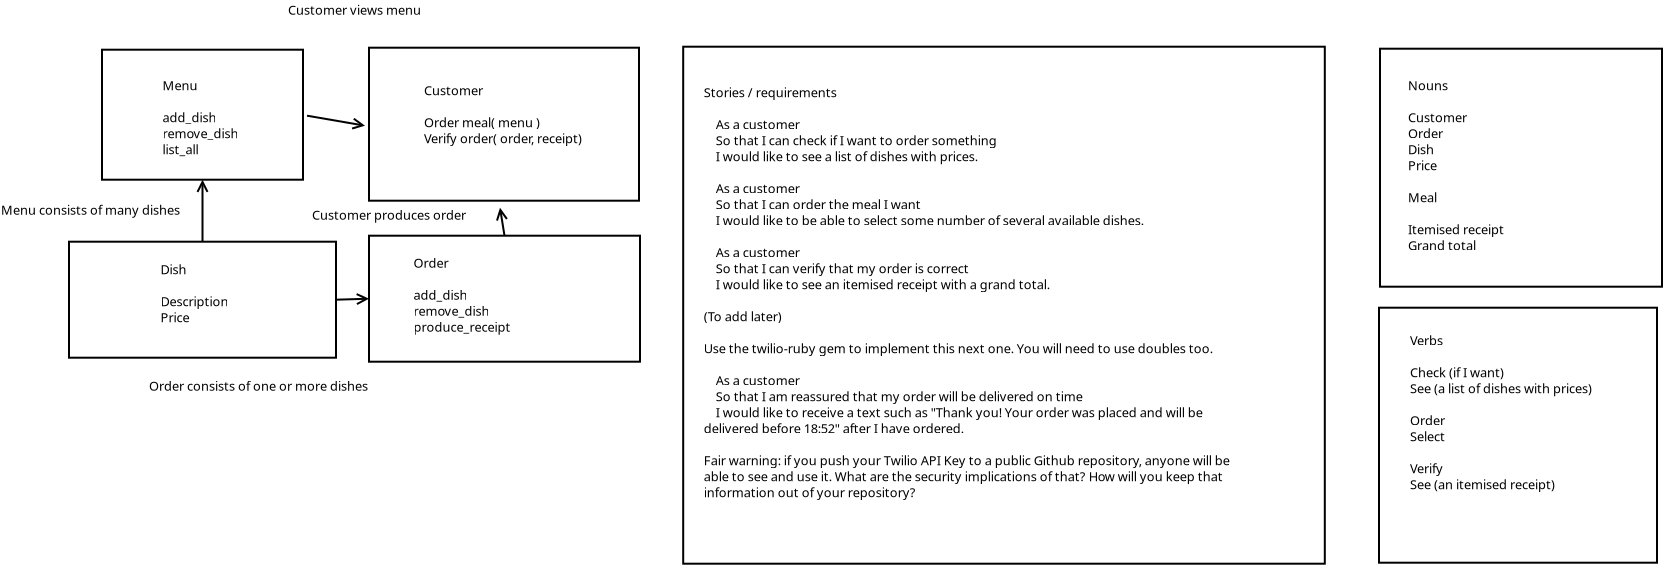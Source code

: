 <?xml version="1.0" encoding="UTF-8"?>
<dia:diagram xmlns:dia="http://www.lysator.liu.se/~alla/dia/">
  <dia:layer name="Background" visible="true" connectable="true" active="true">
    <dia:object type="Standard - Box" version="0" id="O0">
      <dia:attribute name="obj_pos">
        <dia:point val="55.1,5.05"/>
      </dia:attribute>
      <dia:attribute name="obj_bb">
        <dia:rectangle val="55.05,5;87.23,30.95"/>
      </dia:attribute>
      <dia:attribute name="elem_corner">
        <dia:point val="55.1,5.05"/>
      </dia:attribute>
      <dia:attribute name="elem_width">
        <dia:real val="32.08"/>
      </dia:attribute>
      <dia:attribute name="elem_height">
        <dia:real val="25.85"/>
      </dia:attribute>
      <dia:attribute name="show_background">
        <dia:boolean val="true"/>
      </dia:attribute>
    </dia:object>
    <dia:object type="Standard - Text" version="1" id="O1">
      <dia:attribute name="obj_pos">
        <dia:point val="56.125,6.775"/>
      </dia:attribute>
      <dia:attribute name="obj_bb">
        <dia:rectangle val="56.125,6.181;84.79,29.326"/>
      </dia:attribute>
      <dia:attribute name="text">
        <dia:composite type="text">
          <dia:attribute name="string">
            <dia:string>#
Stories / requirements

    As a customer
    So that I can check if I want to order something
    I would like to see a list of dishes with prices.

    As a customer
    So that I can order the meal I want
    I would like to be able to select some number of several available dishes.

    As a customer
    So that I can verify that my order is correct
    I would like to see an itemised receipt with a grand total.

(To add later)

Use the twilio-ruby gem to implement this next one. You will need to use doubles too.

    As a customer
    So that I am reassured that my order will be delivered on time
    I would like to receive a text such as "Thank you! Your order was placed and will be 
delivered before 18:52" after I have ordered.

Fair warning: if you push your Twilio API Key to a public Github repository, anyone will be 
able to see and use it. What are the security implications of that? How will you keep that 
information out of your repository?

#</dia:string>
          </dia:attribute>
          <dia:attribute name="font">
            <dia:font family="sans" style="0" name="Helvetica"/>
          </dia:attribute>
          <dia:attribute name="height">
            <dia:real val="0.8"/>
          </dia:attribute>
          <dia:attribute name="pos">
            <dia:point val="56.125,6.775"/>
          </dia:attribute>
          <dia:attribute name="color">
            <dia:color val="#000000ff"/>
          </dia:attribute>
          <dia:attribute name="alignment">
            <dia:enum val="0"/>
          </dia:attribute>
        </dia:composite>
      </dia:attribute>
      <dia:attribute name="valign">
        <dia:enum val="3"/>
      </dia:attribute>
    </dia:object>
    <dia:object type="Standard - Box" version="0" id="O2">
      <dia:attribute name="obj_pos">
        <dia:point val="89.94,5.15"/>
      </dia:attribute>
      <dia:attribute name="obj_bb">
        <dia:rectangle val="89.89,5.1;104.09,17.1"/>
      </dia:attribute>
      <dia:attribute name="elem_corner">
        <dia:point val="89.94,5.15"/>
      </dia:attribute>
      <dia:attribute name="elem_width">
        <dia:real val="14.1"/>
      </dia:attribute>
      <dia:attribute name="elem_height">
        <dia:real val="11.9"/>
      </dia:attribute>
      <dia:attribute name="show_background">
        <dia:boolean val="true"/>
      </dia:attribute>
    </dia:object>
    <dia:object type="Standard - Text" version="1" id="O3">
      <dia:attribute name="obj_pos">
        <dia:point val="91.34,7.225"/>
      </dia:attribute>
      <dia:attribute name="obj_bb">
        <dia:rectangle val="91.34,6.631;96.54,15.376"/>
      </dia:attribute>
      <dia:attribute name="text">
        <dia:composite type="text">
          <dia:attribute name="string">
            <dia:string>#Nouns

Customer
Order
Dish
Price

Meal

Itemised receipt
Grand total#</dia:string>
          </dia:attribute>
          <dia:attribute name="font">
            <dia:font family="sans" style="0" name="Helvetica"/>
          </dia:attribute>
          <dia:attribute name="height">
            <dia:real val="0.8"/>
          </dia:attribute>
          <dia:attribute name="pos">
            <dia:point val="91.34,7.225"/>
          </dia:attribute>
          <dia:attribute name="color">
            <dia:color val="#000000ff"/>
          </dia:attribute>
          <dia:attribute name="alignment">
            <dia:enum val="0"/>
          </dia:attribute>
        </dia:composite>
      </dia:attribute>
      <dia:attribute name="valign">
        <dia:enum val="3"/>
      </dia:attribute>
    </dia:object>
    <dia:object type="Standard - Box" version="0" id="O4">
      <dia:attribute name="obj_pos">
        <dia:point val="89.89,18.1"/>
      </dia:attribute>
      <dia:attribute name="obj_bb">
        <dia:rectangle val="89.84,18.05;103.84,30.9"/>
      </dia:attribute>
      <dia:attribute name="elem_corner">
        <dia:point val="89.89,18.1"/>
      </dia:attribute>
      <dia:attribute name="elem_width">
        <dia:real val="13.9"/>
      </dia:attribute>
      <dia:attribute name="elem_height">
        <dia:real val="12.75"/>
      </dia:attribute>
      <dia:attribute name="show_background">
        <dia:boolean val="true"/>
      </dia:attribute>
    </dia:object>
    <dia:object type="Standard - Text" version="1" id="O5">
      <dia:attribute name="obj_pos">
        <dia:point val="91.44,19.975"/>
      </dia:attribute>
      <dia:attribute name="obj_bb">
        <dia:rectangle val="91.44,19.381;101.633,27.326"/>
      </dia:attribute>
      <dia:attribute name="text">
        <dia:composite type="text">
          <dia:attribute name="string">
            <dia:string>#Verbs

Check (if I want)
See (a list of dishes with prices)

Order
Select

Verify
See (an itemised receipt)#</dia:string>
          </dia:attribute>
          <dia:attribute name="font">
            <dia:font family="sans" style="0" name="Helvetica"/>
          </dia:attribute>
          <dia:attribute name="height">
            <dia:real val="0.8"/>
          </dia:attribute>
          <dia:attribute name="pos">
            <dia:point val="91.44,19.975"/>
          </dia:attribute>
          <dia:attribute name="color">
            <dia:color val="#000000ff"/>
          </dia:attribute>
          <dia:attribute name="alignment">
            <dia:enum val="0"/>
          </dia:attribute>
        </dia:composite>
      </dia:attribute>
      <dia:attribute name="valign">
        <dia:enum val="3"/>
      </dia:attribute>
    </dia:object>
    <dia:object type="Standard - Box" version="0" id="O6">
      <dia:attribute name="obj_pos">
        <dia:point val="39.39,5.1"/>
      </dia:attribute>
      <dia:attribute name="obj_bb">
        <dia:rectangle val="39.34,5.05;52.94,12.8"/>
      </dia:attribute>
      <dia:attribute name="elem_corner">
        <dia:point val="39.39,5.1"/>
      </dia:attribute>
      <dia:attribute name="elem_width">
        <dia:real val="13.5"/>
      </dia:attribute>
      <dia:attribute name="elem_height">
        <dia:real val="7.65"/>
      </dia:attribute>
      <dia:attribute name="show_background">
        <dia:boolean val="true"/>
      </dia:attribute>
    </dia:object>
    <dia:object type="Standard - Text" version="1" id="O7">
      <dia:attribute name="obj_pos">
        <dia:point val="42.14,7.475"/>
      </dia:attribute>
      <dia:attribute name="obj_bb">
        <dia:rectangle val="42.14,6.881;50.915,10.026"/>
      </dia:attribute>
      <dia:attribute name="text">
        <dia:composite type="text">
          <dia:attribute name="string">
            <dia:string>#Customer

Order meal( menu )
Verify order( order, receipt)#</dia:string>
          </dia:attribute>
          <dia:attribute name="font">
            <dia:font family="sans" style="0" name="Helvetica"/>
          </dia:attribute>
          <dia:attribute name="height">
            <dia:real val="0.8"/>
          </dia:attribute>
          <dia:attribute name="pos">
            <dia:point val="42.14,7.475"/>
          </dia:attribute>
          <dia:attribute name="color">
            <dia:color val="#000000ff"/>
          </dia:attribute>
          <dia:attribute name="alignment">
            <dia:enum val="0"/>
          </dia:attribute>
        </dia:composite>
      </dia:attribute>
      <dia:attribute name="valign">
        <dia:enum val="3"/>
      </dia:attribute>
    </dia:object>
    <dia:object type="Standard - Box" version="0" id="O8">
      <dia:attribute name="obj_pos">
        <dia:point val="39.39,14.5"/>
      </dia:attribute>
      <dia:attribute name="obj_bb">
        <dia:rectangle val="39.34,14.45;52.99,20.85"/>
      </dia:attribute>
      <dia:attribute name="elem_corner">
        <dia:point val="39.39,14.5"/>
      </dia:attribute>
      <dia:attribute name="elem_width">
        <dia:real val="13.55"/>
      </dia:attribute>
      <dia:attribute name="elem_height">
        <dia:real val="6.3"/>
      </dia:attribute>
      <dia:attribute name="show_background">
        <dia:boolean val="true"/>
      </dia:attribute>
    </dia:object>
    <dia:object type="Standard - Text" version="1" id="O9">
      <dia:attribute name="obj_pos">
        <dia:point val="41.615,16.1"/>
      </dia:attribute>
      <dia:attribute name="obj_bb">
        <dia:rectangle val="41.615,15.506;46.773,19.451"/>
      </dia:attribute>
      <dia:attribute name="text">
        <dia:composite type="text">
          <dia:attribute name="string">
            <dia:string>#Order

add_dish
remove_dish
produce_receipt#</dia:string>
          </dia:attribute>
          <dia:attribute name="font">
            <dia:font family="sans" style="0" name="Helvetica"/>
          </dia:attribute>
          <dia:attribute name="height">
            <dia:real val="0.8"/>
          </dia:attribute>
          <dia:attribute name="pos">
            <dia:point val="41.615,16.1"/>
          </dia:attribute>
          <dia:attribute name="color">
            <dia:color val="#000000ff"/>
          </dia:attribute>
          <dia:attribute name="alignment">
            <dia:enum val="0"/>
          </dia:attribute>
        </dia:composite>
      </dia:attribute>
      <dia:attribute name="valign">
        <dia:enum val="3"/>
      </dia:attribute>
    </dia:object>
    <dia:object type="Standard - Box" version="0" id="O10">
      <dia:attribute name="obj_pos">
        <dia:point val="24.39,14.8"/>
      </dia:attribute>
      <dia:attribute name="obj_bb">
        <dia:rectangle val="24.34,14.75;37.79,20.65"/>
      </dia:attribute>
      <dia:attribute name="elem_corner">
        <dia:point val="24.39,14.8"/>
      </dia:attribute>
      <dia:attribute name="elem_width">
        <dia:real val="13.35"/>
      </dia:attribute>
      <dia:attribute name="elem_height">
        <dia:real val="5.8"/>
      </dia:attribute>
      <dia:attribute name="show_background">
        <dia:boolean val="true"/>
      </dia:attribute>
    </dia:object>
    <dia:object type="Standard - Text" version="1" id="O11">
      <dia:attribute name="obj_pos">
        <dia:point val="28.965,16.425"/>
      </dia:attribute>
      <dia:attribute name="obj_bb">
        <dia:rectangle val="28.965,15.831;32.61,18.976"/>
      </dia:attribute>
      <dia:attribute name="text">
        <dia:composite type="text">
          <dia:attribute name="string">
            <dia:string>#Dish

Description
Price#</dia:string>
          </dia:attribute>
          <dia:attribute name="font">
            <dia:font family="sans" style="0" name="Helvetica"/>
          </dia:attribute>
          <dia:attribute name="height">
            <dia:real val="0.8"/>
          </dia:attribute>
          <dia:attribute name="pos">
            <dia:point val="28.965,16.425"/>
          </dia:attribute>
          <dia:attribute name="color">
            <dia:color val="#000000ff"/>
          </dia:attribute>
          <dia:attribute name="alignment">
            <dia:enum val="0"/>
          </dia:attribute>
        </dia:composite>
      </dia:attribute>
      <dia:attribute name="valign">
        <dia:enum val="3"/>
      </dia:attribute>
    </dia:object>
    <dia:object type="Standard - Box" version="0" id="O12">
      <dia:attribute name="obj_pos">
        <dia:point val="26.04,5.2"/>
      </dia:attribute>
      <dia:attribute name="obj_bb">
        <dia:rectangle val="25.99,5.15;36.14,11.75"/>
      </dia:attribute>
      <dia:attribute name="elem_corner">
        <dia:point val="26.04,5.2"/>
      </dia:attribute>
      <dia:attribute name="elem_width">
        <dia:real val="10.05"/>
      </dia:attribute>
      <dia:attribute name="elem_height">
        <dia:real val="6.5"/>
      </dia:attribute>
      <dia:attribute name="show_background">
        <dia:boolean val="true"/>
      </dia:attribute>
    </dia:object>
    <dia:object type="Standard - Text" version="1" id="O13">
      <dia:attribute name="obj_pos">
        <dia:point val="29.065,7.225"/>
      </dia:attribute>
      <dia:attribute name="obj_bb">
        <dia:rectangle val="29.065,6.631;33.143,10.576"/>
      </dia:attribute>
      <dia:attribute name="text">
        <dia:composite type="text">
          <dia:attribute name="string">
            <dia:string>#Menu

add_dish
remove_dish
list_all#</dia:string>
          </dia:attribute>
          <dia:attribute name="font">
            <dia:font family="sans" style="0" name="Helvetica"/>
          </dia:attribute>
          <dia:attribute name="height">
            <dia:real val="0.8"/>
          </dia:attribute>
          <dia:attribute name="pos">
            <dia:point val="29.065,7.225"/>
          </dia:attribute>
          <dia:attribute name="color">
            <dia:color val="#000000ff"/>
          </dia:attribute>
          <dia:attribute name="alignment">
            <dia:enum val="0"/>
          </dia:attribute>
        </dia:composite>
      </dia:attribute>
      <dia:attribute name="valign">
        <dia:enum val="3"/>
      </dia:attribute>
    </dia:object>
    <dia:object type="Standard - Line" version="0" id="O14">
      <dia:attribute name="obj_pos">
        <dia:point val="31.065,14.8"/>
      </dia:attribute>
      <dia:attribute name="obj_bb">
        <dia:rectangle val="30.734,11.65;31.396,14.85"/>
      </dia:attribute>
      <dia:attribute name="conn_endpoints">
        <dia:point val="31.065,14.8"/>
        <dia:point val="31.065,11.7"/>
      </dia:attribute>
      <dia:attribute name="numcp">
        <dia:int val="1"/>
      </dia:attribute>
      <dia:attribute name="end_arrow">
        <dia:enum val="1"/>
      </dia:attribute>
      <dia:attribute name="end_arrow_length">
        <dia:real val="0.5"/>
      </dia:attribute>
      <dia:attribute name="end_arrow_width">
        <dia:real val="0.5"/>
      </dia:attribute>
      <dia:connections>
        <dia:connection handle="0" to="O10" connection="1"/>
        <dia:connection handle="1" to="O12" connection="6"/>
      </dia:connections>
    </dia:object>
    <dia:object type="Standard - Line" version="0" id="O15">
      <dia:attribute name="obj_pos">
        <dia:point val="37.74,17.7"/>
      </dia:attribute>
      <dia:attribute name="obj_bb">
        <dia:rectangle val="37.689,17.339;39.442,18.001"/>
      </dia:attribute>
      <dia:attribute name="conn_endpoints">
        <dia:point val="37.74,17.7"/>
        <dia:point val="39.39,17.65"/>
      </dia:attribute>
      <dia:attribute name="numcp">
        <dia:int val="1"/>
      </dia:attribute>
      <dia:attribute name="end_arrow">
        <dia:enum val="1"/>
      </dia:attribute>
      <dia:attribute name="end_arrow_length">
        <dia:real val="0.5"/>
      </dia:attribute>
      <dia:attribute name="end_arrow_width">
        <dia:real val="0.5"/>
      </dia:attribute>
      <dia:connections>
        <dia:connection handle="0" to="O10" connection="4"/>
        <dia:connection handle="1" to="O8" connection="3"/>
      </dia:connections>
    </dia:object>
    <dia:object type="Standard - Line" version="0" id="O16">
      <dia:attribute name="obj_pos">
        <dia:point val="36.29,8.5"/>
      </dia:attribute>
      <dia:attribute name="obj_bb">
        <dia:rectangle val="36.233,8.442;39.248,9.214"/>
      </dia:attribute>
      <dia:attribute name="conn_endpoints">
        <dia:point val="36.29,8.5"/>
        <dia:point val="39.19,9.0"/>
      </dia:attribute>
      <dia:attribute name="numcp">
        <dia:int val="1"/>
      </dia:attribute>
      <dia:attribute name="end_arrow">
        <dia:enum val="1"/>
      </dia:attribute>
      <dia:attribute name="end_arrow_length">
        <dia:real val="0.5"/>
      </dia:attribute>
      <dia:attribute name="end_arrow_width">
        <dia:real val="0.5"/>
      </dia:attribute>
    </dia:object>
    <dia:object type="Standard - Line" version="0" id="O17">
      <dia:attribute name="obj_pos">
        <dia:point val="46.165,14.5"/>
      </dia:attribute>
      <dia:attribute name="obj_bb">
        <dia:rectangle val="45.719,13.043;46.372,14.557"/>
      </dia:attribute>
      <dia:attribute name="conn_endpoints">
        <dia:point val="46.165,14.5"/>
        <dia:point val="45.94,13.1"/>
      </dia:attribute>
      <dia:attribute name="numcp">
        <dia:int val="1"/>
      </dia:attribute>
      <dia:attribute name="end_arrow">
        <dia:enum val="1"/>
      </dia:attribute>
      <dia:attribute name="end_arrow_length">
        <dia:real val="0.5"/>
      </dia:attribute>
      <dia:attribute name="end_arrow_width">
        <dia:real val="0.5"/>
      </dia:attribute>
      <dia:connections>
        <dia:connection handle="0" to="O8" connection="1"/>
      </dia:connections>
    </dia:object>
    <dia:object type="Standard - Text" version="1" id="O18">
      <dia:attribute name="obj_pos">
        <dia:point val="20.99,13.45"/>
      </dia:attribute>
      <dia:attribute name="obj_bb">
        <dia:rectangle val="20.99,12.856;30.6,13.601"/>
      </dia:attribute>
      <dia:attribute name="text">
        <dia:composite type="text">
          <dia:attribute name="string">
            <dia:string>#Menu consists of many dishes#</dia:string>
          </dia:attribute>
          <dia:attribute name="font">
            <dia:font family="sans" style="0" name="Helvetica"/>
          </dia:attribute>
          <dia:attribute name="height">
            <dia:real val="0.8"/>
          </dia:attribute>
          <dia:attribute name="pos">
            <dia:point val="20.99,13.45"/>
          </dia:attribute>
          <dia:attribute name="color">
            <dia:color val="#000000ff"/>
          </dia:attribute>
          <dia:attribute name="alignment">
            <dia:enum val="0"/>
          </dia:attribute>
        </dia:composite>
      </dia:attribute>
      <dia:attribute name="valign">
        <dia:enum val="3"/>
      </dia:attribute>
    </dia:object>
    <dia:object type="Standard - Text" version="1" id="O19">
      <dia:attribute name="obj_pos">
        <dia:point val="28.39,22.25"/>
      </dia:attribute>
      <dia:attribute name="obj_bb">
        <dia:rectangle val="28.39,21.656;40.178,22.401"/>
      </dia:attribute>
      <dia:attribute name="text">
        <dia:composite type="text">
          <dia:attribute name="string">
            <dia:string>#Order consists of one or more dishes#</dia:string>
          </dia:attribute>
          <dia:attribute name="font">
            <dia:font family="sans" style="0" name="Helvetica"/>
          </dia:attribute>
          <dia:attribute name="height">
            <dia:real val="0.8"/>
          </dia:attribute>
          <dia:attribute name="pos">
            <dia:point val="28.39,22.25"/>
          </dia:attribute>
          <dia:attribute name="color">
            <dia:color val="#000000ff"/>
          </dia:attribute>
          <dia:attribute name="alignment">
            <dia:enum val="0"/>
          </dia:attribute>
        </dia:composite>
      </dia:attribute>
      <dia:attribute name="valign">
        <dia:enum val="3"/>
      </dia:attribute>
    </dia:object>
    <dia:object type="Standard - Text" version="1" id="O20">
      <dia:attribute name="obj_pos">
        <dia:point val="36.54,13.7"/>
      </dia:attribute>
      <dia:attribute name="obj_bb">
        <dia:rectangle val="36.54,13.106;44.706,13.851"/>
      </dia:attribute>
      <dia:attribute name="text">
        <dia:composite type="text">
          <dia:attribute name="string">
            <dia:string>#Customer produces order#</dia:string>
          </dia:attribute>
          <dia:attribute name="font">
            <dia:font family="sans" style="0" name="Helvetica"/>
          </dia:attribute>
          <dia:attribute name="height">
            <dia:real val="0.8"/>
          </dia:attribute>
          <dia:attribute name="pos">
            <dia:point val="36.54,13.7"/>
          </dia:attribute>
          <dia:attribute name="color">
            <dia:color val="#000000ff"/>
          </dia:attribute>
          <dia:attribute name="alignment">
            <dia:enum val="0"/>
          </dia:attribute>
        </dia:composite>
      </dia:attribute>
      <dia:attribute name="valign">
        <dia:enum val="3"/>
      </dia:attribute>
    </dia:object>
    <dia:object type="Standard - Text" version="1" id="O21">
      <dia:attribute name="obj_pos">
        <dia:point val="35.34,3.45"/>
      </dia:attribute>
      <dia:attribute name="obj_bb">
        <dia:rectangle val="35.34,2.856;42.488,3.601"/>
      </dia:attribute>
      <dia:attribute name="text">
        <dia:composite type="text">
          <dia:attribute name="string">
            <dia:string>#Customer views menu#</dia:string>
          </dia:attribute>
          <dia:attribute name="font">
            <dia:font family="sans" style="0" name="Helvetica"/>
          </dia:attribute>
          <dia:attribute name="height">
            <dia:real val="0.8"/>
          </dia:attribute>
          <dia:attribute name="pos">
            <dia:point val="35.34,3.45"/>
          </dia:attribute>
          <dia:attribute name="color">
            <dia:color val="#000000ff"/>
          </dia:attribute>
          <dia:attribute name="alignment">
            <dia:enum val="0"/>
          </dia:attribute>
        </dia:composite>
      </dia:attribute>
      <dia:attribute name="valign">
        <dia:enum val="3"/>
      </dia:attribute>
    </dia:object>
  </dia:layer>
</dia:diagram>
